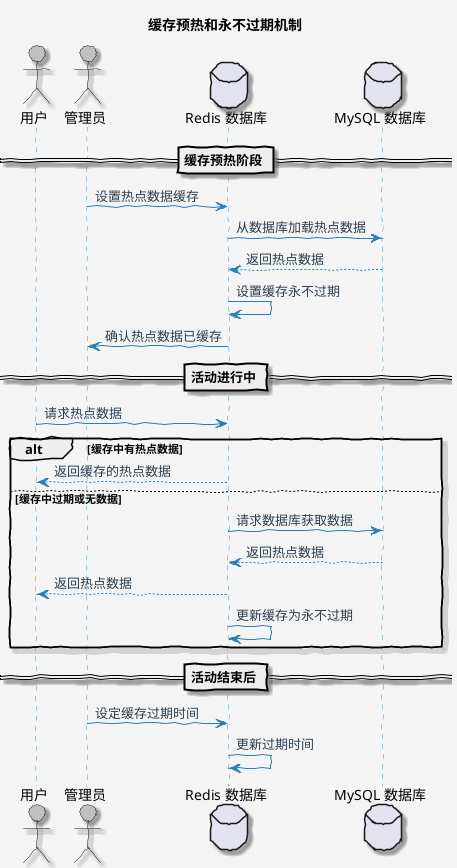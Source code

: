 @startuml
skinparam backgroundColor #F4F4F4
skinparam shadowing true
skinparam handwritten true
skinparam sequence {
    ActorBackgroundColor #C0C0C0
    LifeLineBackgroundColor #F0F0F0
    LifeLineBorderColor #3498DB
    ParticipantBorderColor #3498DB
    ParticipantBackgroundColor #E6F7FF
    ArrowColor #2980B9
    ArrowFontColor #2C3E50
    FontColor #2C3E50
    FontSize 12
}

actor User as "用户"
actor Admin as "管理员"
database Redis as "Redis 数据库"
database MySQL as "MySQL 数据库"

title 缓存预热和永不过期机制

== 缓存预热阶段 ==
"Admin" -> "Redis": 设置热点数据缓存
"Redis" -> "MySQL": 从数据库加载热点数据
"MySQL" --> "Redis": 返回热点数据
"Redis" -> "Redis": 设置缓存永不过期
"Redis" -> "Admin": 确认热点数据已缓存

== 活动进行中 ==
User -> "Redis": 请求热点数据
alt 缓存中有热点数据
    "Redis" --> User: 返回缓存的热点数据
else 缓存中过期或无数据
    "Redis" -> "MySQL": 请求数据库获取数据
    "MySQL" --> "Redis": 返回热点数据
    "Redis" --> User: 返回热点数据
    "Redis" -> "Redis": 更新缓存为永不过期
end

== 活动结束后 ==
"Admin" -> "Redis": 设定缓存过期时间
"Redis" -> "Redis": 更新过期时间
@enduml
